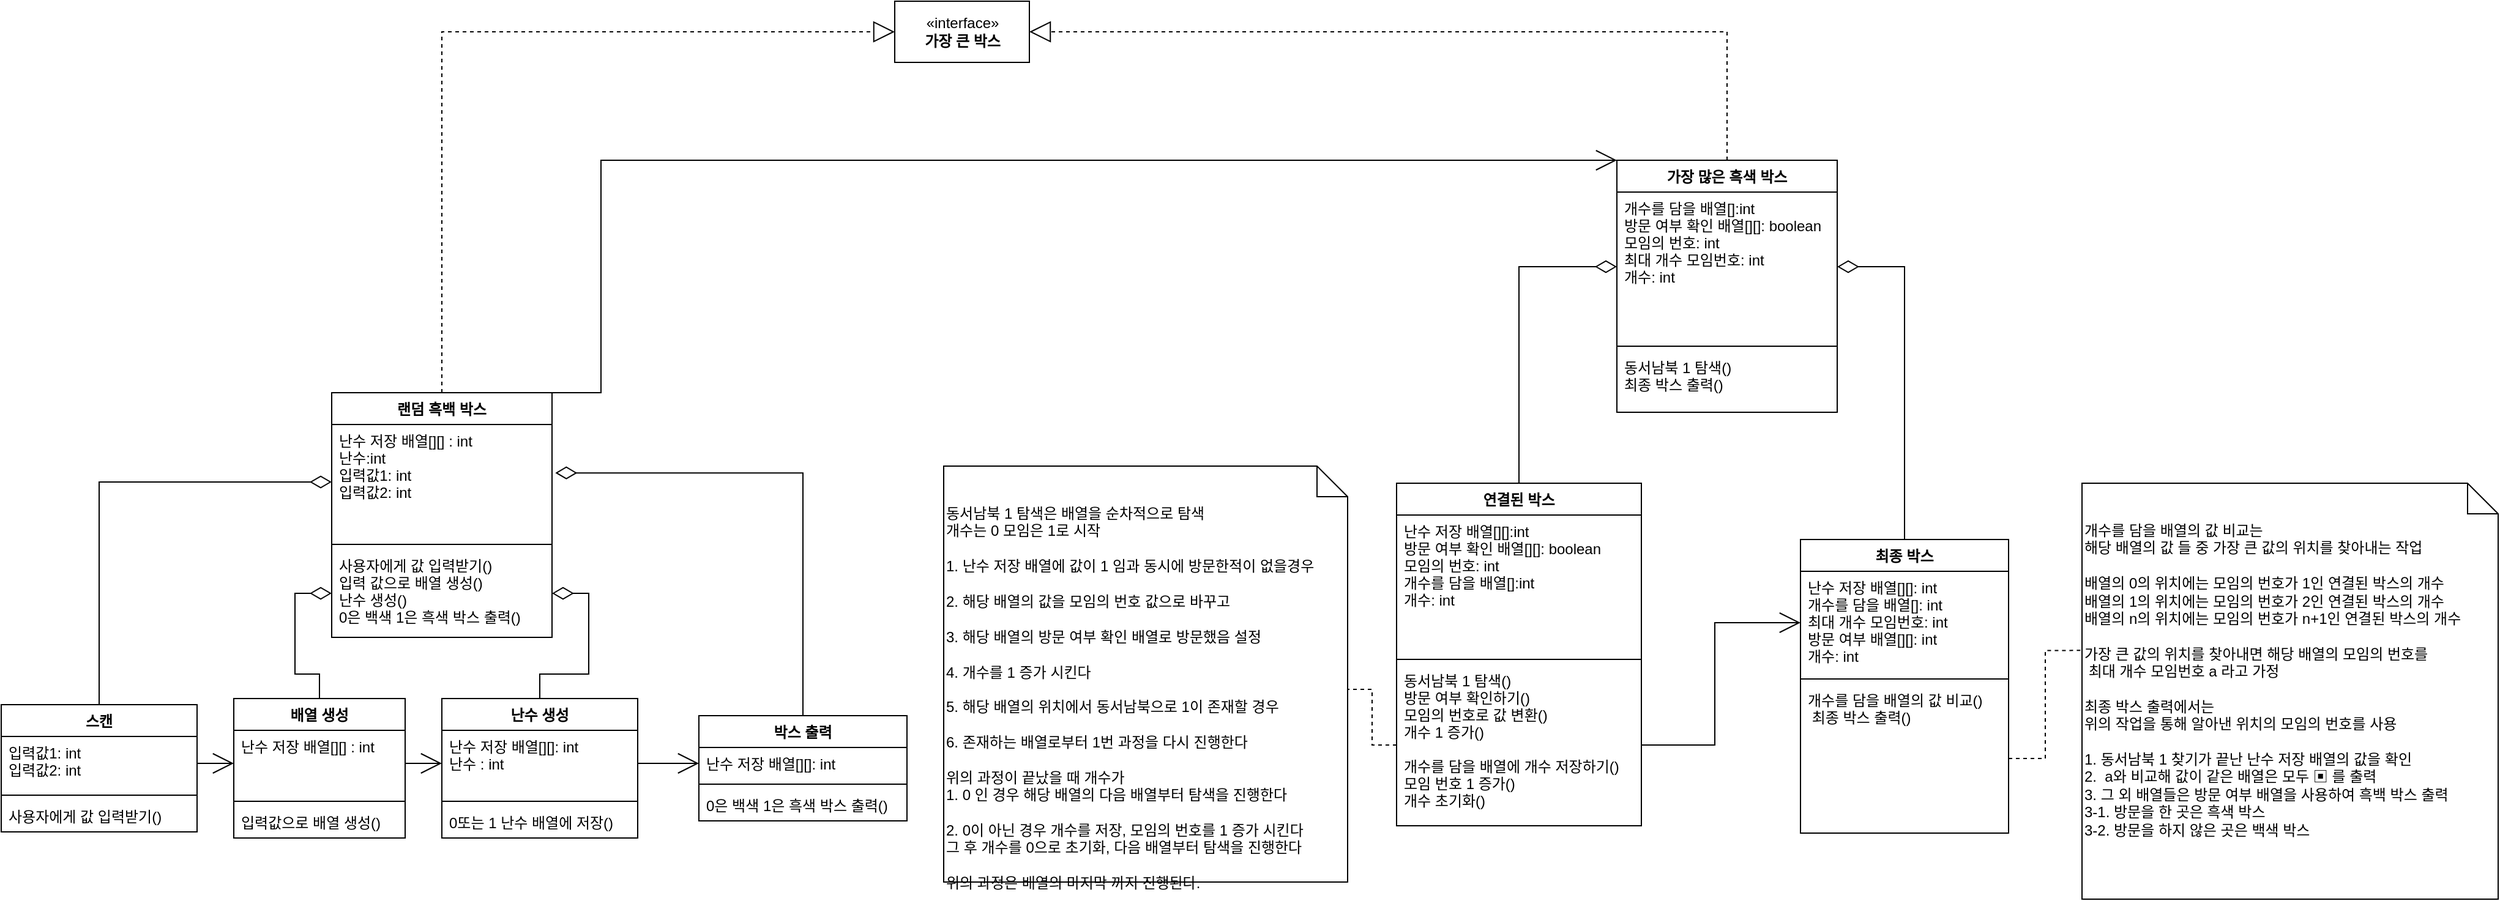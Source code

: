 <mxfile version="15.6.8" type="github">
  <diagram id="C5RBs43oDa-KdzZeNtuy" name="Page-1">
    <mxGraphModel dx="5178" dy="1075" grid="1" gridSize="10" guides="1" tooltips="1" connect="1" arrows="1" fold="1" page="1" pageScale="1" pageWidth="1169" pageHeight="827" math="0" shadow="0">
      <root>
        <mxCell id="WIyWlLk6GJQsqaUBKTNV-0" />
        <mxCell id="WIyWlLk6GJQsqaUBKTNV-1" parent="WIyWlLk6GJQsqaUBKTNV-0" />
        <mxCell id="ON9PcQcA4ECol6lR16BE-57" style="edgeStyle=orthogonalEdgeStyle;rounded=0;orthogonalLoop=1;jettySize=auto;html=1;exitX=0.5;exitY=0;exitDx=0;exitDy=0;fontSize=12;endArrow=block;endFill=0;endSize=15;entryX=1;entryY=0.5;entryDx=0;entryDy=0;dashed=1;" edge="1" parent="WIyWlLk6GJQsqaUBKTNV-1" source="BfTfpMbQ1nF5UIR1eAzd-12" target="ON9PcQcA4ECol6lR16BE-87">
          <mxGeometry relative="1" as="geometry">
            <mxPoint x="-2980" y="130" as="targetPoint" />
          </mxGeometry>
        </mxCell>
        <mxCell id="BfTfpMbQ1nF5UIR1eAzd-12" value="가장 많은 흑색 박스" style="swimlane;fontStyle=1;align=center;verticalAlign=top;childLayout=stackLayout;horizontal=1;startSize=26;horizontalStack=0;resizeParent=1;resizeParentMax=0;resizeLast=0;collapsible=1;marginBottom=0;" parent="WIyWlLk6GJQsqaUBKTNV-1" vertex="1">
          <mxGeometry x="-2070" y="177" width="180" height="206" as="geometry" />
        </mxCell>
        <mxCell id="BfTfpMbQ1nF5UIR1eAzd-13" value="개수를 담을 배열[]:int&#xa;방문 여부 확인 배열[][]: boolean&#xa;모임의 번호: int&#xa;최대 개수 모임번호: int&#xa;개수: int" style="text;strokeColor=none;fillColor=none;align=left;verticalAlign=top;spacingLeft=4;spacingRight=4;overflow=hidden;rotatable=0;points=[[0,0.5],[1,0.5]];portConstraint=eastwest;" parent="BfTfpMbQ1nF5UIR1eAzd-12" vertex="1">
          <mxGeometry y="26" width="180" height="122" as="geometry" />
        </mxCell>
        <mxCell id="BfTfpMbQ1nF5UIR1eAzd-14" value="" style="line;strokeWidth=1;fillColor=none;align=left;verticalAlign=middle;spacingTop=-1;spacingLeft=3;spacingRight=3;rotatable=0;labelPosition=right;points=[];portConstraint=eastwest;" parent="BfTfpMbQ1nF5UIR1eAzd-12" vertex="1">
          <mxGeometry y="148" width="180" height="8" as="geometry" />
        </mxCell>
        <mxCell id="BfTfpMbQ1nF5UIR1eAzd-15" value="동서남북 1 탐색()&#xa;최종 박스 출력()" style="text;strokeColor=none;fillColor=none;align=left;verticalAlign=top;spacingLeft=4;spacingRight=4;overflow=hidden;rotatable=0;points=[[0,0.5],[1,0.5]];portConstraint=eastwest;" parent="BfTfpMbQ1nF5UIR1eAzd-12" vertex="1">
          <mxGeometry y="156" width="180" height="50" as="geometry" />
        </mxCell>
        <mxCell id="ON9PcQcA4ECol6lR16BE-48" style="edgeStyle=orthogonalEdgeStyle;rounded=0;orthogonalLoop=1;jettySize=auto;html=1;exitX=0.5;exitY=0;exitDx=0;exitDy=0;entryX=0;entryY=0.5;entryDx=0;entryDy=0;fontSize=12;endArrow=diamondThin;endFill=0;endSize=15;" edge="1" parent="WIyWlLk6GJQsqaUBKTNV-1" source="ON9PcQcA4ECol6lR16BE-0" target="BfTfpMbQ1nF5UIR1eAzd-13">
          <mxGeometry relative="1" as="geometry" />
        </mxCell>
        <mxCell id="ON9PcQcA4ECol6lR16BE-0" value="연결된 박스" style="swimlane;fontStyle=1;align=center;verticalAlign=top;childLayout=stackLayout;horizontal=1;startSize=26;horizontalStack=0;resizeParent=1;resizeParentMax=0;resizeLast=0;collapsible=1;marginBottom=0;" vertex="1" parent="WIyWlLk6GJQsqaUBKTNV-1">
          <mxGeometry x="-2250" y="441" width="200" height="280" as="geometry" />
        </mxCell>
        <mxCell id="ON9PcQcA4ECol6lR16BE-1" value="난수 저장 배열[][]:int&#xa;방문 여부 확인 배열[][]: boolean&#xa;모임의 번호: int&#xa;개수를 담을 배열[]:int&#xa;개수: int" style="text;strokeColor=none;fillColor=none;align=left;verticalAlign=top;spacingLeft=4;spacingRight=4;overflow=hidden;rotatable=0;points=[[0,0.5],[1,0.5]];portConstraint=eastwest;" vertex="1" parent="ON9PcQcA4ECol6lR16BE-0">
          <mxGeometry y="26" width="200" height="114" as="geometry" />
        </mxCell>
        <mxCell id="ON9PcQcA4ECol6lR16BE-2" value="" style="line;strokeWidth=1;fillColor=none;align=left;verticalAlign=middle;spacingTop=-1;spacingLeft=3;spacingRight=3;rotatable=0;labelPosition=right;points=[];portConstraint=eastwest;" vertex="1" parent="ON9PcQcA4ECol6lR16BE-0">
          <mxGeometry y="140" width="200" height="8" as="geometry" />
        </mxCell>
        <mxCell id="ON9PcQcA4ECol6lR16BE-3" value="동서남북 1 탐색()&#xa;방문 여부 확인하기()&#xa;모임의 번호로 값 변환()&#xa;개수 1 증가()&#xa;&#xa;개수를 담을 배열에 개수 저장하기()&#xa;모임 번호 1 증가()&#xa;개수 초기화()" style="text;strokeColor=none;fillColor=none;align=left;verticalAlign=top;spacingLeft=4;spacingRight=4;overflow=hidden;rotatable=0;points=[[0,0.5],[1,0.5]];portConstraint=eastwest;" vertex="1" parent="ON9PcQcA4ECol6lR16BE-0">
          <mxGeometry y="148" width="200" height="132" as="geometry" />
        </mxCell>
        <mxCell id="ON9PcQcA4ECol6lR16BE-53" style="edgeStyle=orthogonalEdgeStyle;rounded=0;orthogonalLoop=1;jettySize=auto;html=1;exitX=0.5;exitY=0;exitDx=0;exitDy=0;entryX=1;entryY=0.5;entryDx=0;entryDy=0;fontSize=12;endArrow=diamondThin;endFill=0;endSize=15;" edge="1" parent="WIyWlLk6GJQsqaUBKTNV-1" source="ON9PcQcA4ECol6lR16BE-16" target="BfTfpMbQ1nF5UIR1eAzd-13">
          <mxGeometry relative="1" as="geometry" />
        </mxCell>
        <mxCell id="ON9PcQcA4ECol6lR16BE-16" value="최종 박스" style="swimlane;fontStyle=1;align=center;verticalAlign=top;childLayout=stackLayout;horizontal=1;startSize=26;horizontalStack=0;resizeParent=1;resizeParentMax=0;resizeLast=0;collapsible=1;marginBottom=0;" vertex="1" parent="WIyWlLk6GJQsqaUBKTNV-1">
          <mxGeometry x="-1920" y="487" width="170" height="240" as="geometry" />
        </mxCell>
        <mxCell id="ON9PcQcA4ECol6lR16BE-17" value="난수 저장 배열[][]: int&#xa;개수를 담을 배열[]: int&#xa;최대 개수 모임번호: int&#xa;방문 여부 배열[][]: int&#xa;개수: int" style="text;strokeColor=none;fillColor=none;align=left;verticalAlign=top;spacingLeft=4;spacingRight=4;overflow=hidden;rotatable=0;points=[[0,0.5],[1,0.5]];portConstraint=eastwest;" vertex="1" parent="ON9PcQcA4ECol6lR16BE-16">
          <mxGeometry y="26" width="170" height="84" as="geometry" />
        </mxCell>
        <mxCell id="ON9PcQcA4ECol6lR16BE-18" value="" style="line;strokeWidth=1;fillColor=none;align=left;verticalAlign=middle;spacingTop=-1;spacingLeft=3;spacingRight=3;rotatable=0;labelPosition=right;points=[];portConstraint=eastwest;" vertex="1" parent="ON9PcQcA4ECol6lR16BE-16">
          <mxGeometry y="110" width="170" height="8" as="geometry" />
        </mxCell>
        <mxCell id="ON9PcQcA4ECol6lR16BE-19" value="개수를 담을 배열의 값 비교()&#xa; 최종 박스 출력()  &#xa;" style="text;strokeColor=none;fillColor=none;align=left;verticalAlign=top;spacingLeft=4;spacingRight=4;overflow=hidden;rotatable=0;points=[[0,0.5],[1,0.5]];portConstraint=eastwest;" vertex="1" parent="ON9PcQcA4ECol6lR16BE-16">
          <mxGeometry y="118" width="170" height="122" as="geometry" />
        </mxCell>
        <mxCell id="ON9PcQcA4ECol6lR16BE-29" value="&lt;font style=&quot;font-size: 12px&quot;&gt;동서남북 1 탐색은 배열을 순차적으로 탐색&lt;br&gt;개수는 0 모임은 1로 시작&lt;br&gt;&lt;br&gt;1. 난수 저장 배열에 값이 1 임과 동시에 방문한적이 없을경우&lt;br&gt;&lt;br&gt;2. 해당 배열의 값을 모임의 번호 값으로 바꾸고&lt;br&gt;&lt;br&gt;3. 해당 배열의 방문 여부 확인 배열로 방문했음 설정&lt;br&gt;&lt;br&gt;4. 개수를 1 증가 시킨다&lt;br&gt;&lt;br&gt;5. 해당 배열의 위치에서 동서남북으로 1이 존재할 경우&lt;br&gt;&lt;br&gt;6. 존재하는 배열로부터 1번 과정을 다시 진행한다&lt;br&gt;&lt;br&gt;위의 과정이 끝났을 때 개수가 &lt;br&gt;1. 0 인 경우 해당 배열의 다음 배열부터 탐색을 진행한다&lt;br&gt;&lt;br&gt;2. 0이 아닌 경우 개수를 저장, 모임의 번호를 1 증가 시킨다&lt;br&gt;그 후 개수를 0으로 초기화, 다음 배열부터 탐색을 진행한다&lt;br&gt;&lt;br&gt;위의 과정은 배열의 마지막 까지 진행된다.&lt;br&gt;&lt;/font&gt;" style="shape=note2;boundedLbl=1;whiteSpace=wrap;html=1;size=25;verticalAlign=top;align=left;fontSize=11;" vertex="1" parent="WIyWlLk6GJQsqaUBKTNV-1">
          <mxGeometry x="-2620" y="427" width="330" height="340" as="geometry" />
        </mxCell>
        <mxCell id="ON9PcQcA4ECol6lR16BE-44" style="rounded=0;orthogonalLoop=1;jettySize=auto;html=1;entryX=0;entryY=0;entryDx=330;entryDy=182.5;entryPerimeter=0;fontSize=12;endArrow=none;endFill=0;dashed=1;edgeStyle=orthogonalEdgeStyle;" edge="1" parent="WIyWlLk6GJQsqaUBKTNV-1" source="ON9PcQcA4ECol6lR16BE-3" target="ON9PcQcA4ECol6lR16BE-29">
          <mxGeometry relative="1" as="geometry" />
        </mxCell>
        <mxCell id="ON9PcQcA4ECol6lR16BE-45" value="&lt;font style=&quot;font-size: 12px&quot;&gt;개수를 담을 배열의 값 비교는&lt;br&gt;해당 배열의 값 들 중 가장 큰 값의 위치를 찾아내는 작업&lt;br&gt;&lt;br&gt;배열의 0의 위치에는 모임의 번호가 1인 연결된 박스의 개수&lt;br&gt;배열의 1의 위치에는 모임의 번호가 2인 연결된 박스의 개수&lt;br&gt;배열의 n의 위치에는 모임의 번호가 n+1인 연결된 박스의 개수&lt;br&gt;&lt;br&gt;가장 큰 값의 위치를 찾아내면 해당 배열의 모임의 번호를&lt;br&gt;&amp;nbsp;최대 개수 모임번호 a 라고 가정&lt;br&gt;&lt;br&gt;최종 박스 출력에서는&lt;br&gt;위의 작업을 통해 알아낸 위치의 모임의 번호를 사용&lt;br&gt;&lt;br&gt;1. 동서남북 1 찾기가 끝난 난수 저장 배열의 값을 확인&lt;br&gt;2.&amp;nbsp; a와 비교해 값이 같은 배열은 모두&amp;nbsp;&lt;span&gt;▣ 를 출력&lt;br&gt;&lt;/span&gt;3. 그 외 배열들은 방문 여부 배열을 사용하여 흑백 박스 출력&lt;br&gt;3-1. 방문을 한 곳은 흑색 박스&lt;br&gt;3-2. 방문을 하지 않은 곳은 백색 박스&lt;br&gt;&lt;br&gt;&lt;/font&gt;" style="shape=note2;boundedLbl=1;whiteSpace=wrap;html=1;size=25;verticalAlign=top;align=left;fontSize=11;" vertex="1" parent="WIyWlLk6GJQsqaUBKTNV-1">
          <mxGeometry x="-1690" y="441" width="340" height="340" as="geometry" />
        </mxCell>
        <mxCell id="ON9PcQcA4ECol6lR16BE-46" style="rounded=0;orthogonalLoop=1;jettySize=auto;html=1;exitX=1;exitY=0.5;exitDx=0;exitDy=0;entryX=0.005;entryY=0.402;entryDx=0;entryDy=0;entryPerimeter=0;fontSize=12;endArrow=none;endFill=0;dashed=1;edgeStyle=orthogonalEdgeStyle;" edge="1" parent="WIyWlLk6GJQsqaUBKTNV-1" source="ON9PcQcA4ECol6lR16BE-19" target="ON9PcQcA4ECol6lR16BE-45">
          <mxGeometry relative="1" as="geometry">
            <mxPoint x="-2330" y="711.0" as="sourcePoint" />
            <mxPoint x="-2270" y="621.0" as="targetPoint" />
          </mxGeometry>
        </mxCell>
        <mxCell id="ON9PcQcA4ECol6lR16BE-52" style="edgeStyle=orthogonalEdgeStyle;rounded=0;orthogonalLoop=1;jettySize=auto;html=1;exitX=1;exitY=0.5;exitDx=0;exitDy=0;fontSize=12;endArrow=open;endFill=0;endSize=15;" edge="1" parent="WIyWlLk6GJQsqaUBKTNV-1" source="ON9PcQcA4ECol6lR16BE-3" target="ON9PcQcA4ECol6lR16BE-17">
          <mxGeometry relative="1" as="geometry" />
        </mxCell>
        <mxCell id="ON9PcQcA4ECol6lR16BE-86" style="edgeStyle=orthogonalEdgeStyle;rounded=0;orthogonalLoop=1;jettySize=auto;html=1;exitX=0.5;exitY=0;exitDx=0;exitDy=0;fontSize=12;endArrow=block;endFill=0;endSize=15;dashed=1;entryX=0;entryY=0.5;entryDx=0;entryDy=0;" edge="1" parent="WIyWlLk6GJQsqaUBKTNV-1" source="ON9PcQcA4ECol6lR16BE-58" target="ON9PcQcA4ECol6lR16BE-87">
          <mxGeometry relative="1" as="geometry">
            <mxPoint x="-2840" y="337" as="targetPoint" />
          </mxGeometry>
        </mxCell>
        <mxCell id="ON9PcQcA4ECol6lR16BE-88" style="edgeStyle=orthogonalEdgeStyle;rounded=0;orthogonalLoop=1;jettySize=auto;html=1;exitX=1;exitY=0;exitDx=0;exitDy=0;entryX=0;entryY=0;entryDx=0;entryDy=0;fontSize=12;endArrow=open;endFill=0;endSize=15;strokeWidth=1;" edge="1" parent="WIyWlLk6GJQsqaUBKTNV-1" source="ON9PcQcA4ECol6lR16BE-58" target="BfTfpMbQ1nF5UIR1eAzd-12">
          <mxGeometry relative="1" as="geometry">
            <Array as="points">
              <mxPoint x="-2900" y="367" />
              <mxPoint x="-2900" y="177" />
            </Array>
          </mxGeometry>
        </mxCell>
        <mxCell id="ON9PcQcA4ECol6lR16BE-58" value="랜덤 흑백 박스" style="swimlane;fontStyle=1;align=center;verticalAlign=top;childLayout=stackLayout;horizontal=1;startSize=26;horizontalStack=0;resizeParent=1;resizeParentMax=0;resizeLast=0;collapsible=1;marginBottom=0;" vertex="1" parent="WIyWlLk6GJQsqaUBKTNV-1">
          <mxGeometry x="-3120" y="367" width="180" height="200" as="geometry" />
        </mxCell>
        <mxCell id="ON9PcQcA4ECol6lR16BE-59" value="난수 저장 배열[][] : int&#xa;난수:int&#xa;입력값1: int&#xa;입력값2: int" style="text;strokeColor=none;fillColor=none;align=left;verticalAlign=top;spacingLeft=4;spacingRight=4;overflow=hidden;rotatable=0;points=[[0,0.5],[1,0.5]];portConstraint=eastwest;" vertex="1" parent="ON9PcQcA4ECol6lR16BE-58">
          <mxGeometry y="26" width="180" height="94" as="geometry" />
        </mxCell>
        <mxCell id="ON9PcQcA4ECol6lR16BE-60" value="" style="line;strokeWidth=1;fillColor=none;align=left;verticalAlign=middle;spacingTop=-1;spacingLeft=3;spacingRight=3;rotatable=0;labelPosition=right;points=[];portConstraint=eastwest;" vertex="1" parent="ON9PcQcA4ECol6lR16BE-58">
          <mxGeometry y="120" width="180" height="8" as="geometry" />
        </mxCell>
        <mxCell id="ON9PcQcA4ECol6lR16BE-61" value="사용자에게 값 입력받기()&#xa;입력 값으로 배열 생성()&#xa;난수 생성()&#xa;0은 백색 1은 흑색 박스 출력()&#xa;" style="text;strokeColor=none;fillColor=none;align=left;verticalAlign=top;spacingLeft=4;spacingRight=4;overflow=hidden;rotatable=0;points=[[0,0.5],[1,0.5]];portConstraint=eastwest;" vertex="1" parent="ON9PcQcA4ECol6lR16BE-58">
          <mxGeometry y="128" width="180" height="72" as="geometry" />
        </mxCell>
        <mxCell id="ON9PcQcA4ECol6lR16BE-62" style="edgeStyle=orthogonalEdgeStyle;rounded=0;orthogonalLoop=1;jettySize=auto;html=1;exitX=0.5;exitY=0;exitDx=0;exitDy=0;entryX=1.015;entryY=0.421;entryDx=0;entryDy=0;entryPerimeter=0;fontSize=12;endArrow=diamondThin;endFill=0;endSize=15;" edge="1" parent="WIyWlLk6GJQsqaUBKTNV-1" source="ON9PcQcA4ECol6lR16BE-63" target="ON9PcQcA4ECol6lR16BE-59">
          <mxGeometry relative="1" as="geometry" />
        </mxCell>
        <mxCell id="ON9PcQcA4ECol6lR16BE-63" value="박스 출력" style="swimlane;fontStyle=1;align=center;verticalAlign=top;childLayout=stackLayout;horizontal=1;startSize=26;horizontalStack=0;resizeParent=1;resizeParentMax=0;resizeLast=0;collapsible=1;marginBottom=0;" vertex="1" parent="WIyWlLk6GJQsqaUBKTNV-1">
          <mxGeometry x="-2820" y="631" width="170" height="86" as="geometry" />
        </mxCell>
        <mxCell id="ON9PcQcA4ECol6lR16BE-64" value="난수 저장 배열[][]: int" style="text;strokeColor=none;fillColor=none;align=left;verticalAlign=top;spacingLeft=4;spacingRight=4;overflow=hidden;rotatable=0;points=[[0,0.5],[1,0.5]];portConstraint=eastwest;" vertex="1" parent="ON9PcQcA4ECol6lR16BE-63">
          <mxGeometry y="26" width="170" height="26" as="geometry" />
        </mxCell>
        <mxCell id="ON9PcQcA4ECol6lR16BE-65" value="" style="line;strokeWidth=1;fillColor=none;align=left;verticalAlign=middle;spacingTop=-1;spacingLeft=3;spacingRight=3;rotatable=0;labelPosition=right;points=[];portConstraint=eastwest;" vertex="1" parent="ON9PcQcA4ECol6lR16BE-63">
          <mxGeometry y="52" width="170" height="8" as="geometry" />
        </mxCell>
        <mxCell id="ON9PcQcA4ECol6lR16BE-66" value="0은 백색 1은 흑색 박스 출력()" style="text;strokeColor=none;fillColor=none;align=left;verticalAlign=top;spacingLeft=4;spacingRight=4;overflow=hidden;rotatable=0;points=[[0,0.5],[1,0.5]];portConstraint=eastwest;" vertex="1" parent="ON9PcQcA4ECol6lR16BE-63">
          <mxGeometry y="60" width="170" height="26" as="geometry" />
        </mxCell>
        <mxCell id="ON9PcQcA4ECol6lR16BE-67" style="edgeStyle=orthogonalEdgeStyle;rounded=0;orthogonalLoop=1;jettySize=auto;html=1;exitX=0.5;exitY=0;exitDx=0;exitDy=0;entryX=1;entryY=0.5;entryDx=0;entryDy=0;fontSize=12;endArrow=diamondThin;endFill=0;endSize=15;" edge="1" parent="WIyWlLk6GJQsqaUBKTNV-1" source="ON9PcQcA4ECol6lR16BE-68" target="ON9PcQcA4ECol6lR16BE-61">
          <mxGeometry relative="1" as="geometry" />
        </mxCell>
        <mxCell id="ON9PcQcA4ECol6lR16BE-68" value="난수 생성" style="swimlane;fontStyle=1;align=center;verticalAlign=top;childLayout=stackLayout;horizontal=1;startSize=26;horizontalStack=0;resizeParent=1;resizeParentMax=0;resizeLast=0;collapsible=1;marginBottom=0;" vertex="1" parent="WIyWlLk6GJQsqaUBKTNV-1">
          <mxGeometry x="-3030" y="617" width="160" height="114" as="geometry" />
        </mxCell>
        <mxCell id="ON9PcQcA4ECol6lR16BE-69" value="난수 저장 배열[][]: int&#xa;난수 : int" style="text;strokeColor=none;fillColor=none;align=left;verticalAlign=top;spacingLeft=4;spacingRight=4;overflow=hidden;rotatable=0;points=[[0,0.5],[1,0.5]];portConstraint=eastwest;" vertex="1" parent="ON9PcQcA4ECol6lR16BE-68">
          <mxGeometry y="26" width="160" height="54" as="geometry" />
        </mxCell>
        <mxCell id="ON9PcQcA4ECol6lR16BE-70" value="" style="line;strokeWidth=1;fillColor=none;align=left;verticalAlign=middle;spacingTop=-1;spacingLeft=3;spacingRight=3;rotatable=0;labelPosition=right;points=[];portConstraint=eastwest;" vertex="1" parent="ON9PcQcA4ECol6lR16BE-68">
          <mxGeometry y="80" width="160" height="8" as="geometry" />
        </mxCell>
        <mxCell id="ON9PcQcA4ECol6lR16BE-71" value="0또는 1 난수 배열에 저장()" style="text;strokeColor=none;fillColor=none;align=left;verticalAlign=top;spacingLeft=4;spacingRight=4;overflow=hidden;rotatable=0;points=[[0,0.5],[1,0.5]];portConstraint=eastwest;" vertex="1" parent="ON9PcQcA4ECol6lR16BE-68">
          <mxGeometry y="88" width="160" height="26" as="geometry" />
        </mxCell>
        <mxCell id="ON9PcQcA4ECol6lR16BE-72" style="edgeStyle=orthogonalEdgeStyle;rounded=0;orthogonalLoop=1;jettySize=auto;html=1;exitX=0.5;exitY=0;exitDx=0;exitDy=0;entryX=0;entryY=0.5;entryDx=0;entryDy=0;fontSize=12;endArrow=diamondThin;endFill=0;endSize=15;" edge="1" parent="WIyWlLk6GJQsqaUBKTNV-1" source="ON9PcQcA4ECol6lR16BE-73" target="ON9PcQcA4ECol6lR16BE-61">
          <mxGeometry relative="1" as="geometry" />
        </mxCell>
        <mxCell id="ON9PcQcA4ECol6lR16BE-73" value="배열 생성" style="swimlane;fontStyle=1;align=center;verticalAlign=top;childLayout=stackLayout;horizontal=1;startSize=26;horizontalStack=0;resizeParent=1;resizeParentMax=0;resizeLast=0;collapsible=1;marginBottom=0;" vertex="1" parent="WIyWlLk6GJQsqaUBKTNV-1">
          <mxGeometry x="-3200" y="617" width="140" height="114" as="geometry" />
        </mxCell>
        <mxCell id="ON9PcQcA4ECol6lR16BE-74" value="난수 저장 배열[][] : int" style="text;strokeColor=none;fillColor=none;align=left;verticalAlign=top;spacingLeft=4;spacingRight=4;overflow=hidden;rotatable=0;points=[[0,0.5],[1,0.5]];portConstraint=eastwest;" vertex="1" parent="ON9PcQcA4ECol6lR16BE-73">
          <mxGeometry y="26" width="140" height="54" as="geometry" />
        </mxCell>
        <mxCell id="ON9PcQcA4ECol6lR16BE-75" value="" style="line;strokeWidth=1;fillColor=none;align=left;verticalAlign=middle;spacingTop=-1;spacingLeft=3;spacingRight=3;rotatable=0;labelPosition=right;points=[];portConstraint=eastwest;" vertex="1" parent="ON9PcQcA4ECol6lR16BE-73">
          <mxGeometry y="80" width="140" height="8" as="geometry" />
        </mxCell>
        <mxCell id="ON9PcQcA4ECol6lR16BE-76" value="입력값으로 배열 생성()" style="text;strokeColor=none;fillColor=none;align=left;verticalAlign=top;spacingLeft=4;spacingRight=4;overflow=hidden;rotatable=0;points=[[0,0.5],[1,0.5]];portConstraint=eastwest;" vertex="1" parent="ON9PcQcA4ECol6lR16BE-73">
          <mxGeometry y="88" width="140" height="26" as="geometry" />
        </mxCell>
        <mxCell id="ON9PcQcA4ECol6lR16BE-77" value="스캔" style="swimlane;fontStyle=1;align=center;verticalAlign=top;childLayout=stackLayout;horizontal=1;startSize=26;horizontalStack=0;resizeParent=1;resizeParentMax=0;resizeLast=0;collapsible=1;marginBottom=0;fontSize=12;" vertex="1" parent="WIyWlLk6GJQsqaUBKTNV-1">
          <mxGeometry x="-3390" y="622" width="160" height="104" as="geometry" />
        </mxCell>
        <mxCell id="ON9PcQcA4ECol6lR16BE-78" value="입력값1: int&#xa;입력값2: int" style="text;strokeColor=none;fillColor=none;align=left;verticalAlign=top;spacingLeft=4;spacingRight=4;overflow=hidden;rotatable=0;points=[[0,0.5],[1,0.5]];portConstraint=eastwest;fontSize=12;" vertex="1" parent="ON9PcQcA4ECol6lR16BE-77">
          <mxGeometry y="26" width="160" height="44" as="geometry" />
        </mxCell>
        <mxCell id="ON9PcQcA4ECol6lR16BE-79" value="" style="line;strokeWidth=1;fillColor=none;align=left;verticalAlign=middle;spacingTop=-1;spacingLeft=3;spacingRight=3;rotatable=0;labelPosition=right;points=[];portConstraint=eastwest;fontSize=12;" vertex="1" parent="ON9PcQcA4ECol6lR16BE-77">
          <mxGeometry y="70" width="160" height="8" as="geometry" />
        </mxCell>
        <mxCell id="ON9PcQcA4ECol6lR16BE-80" value="사용자에게 값 입력받기()" style="text;strokeColor=none;fillColor=none;align=left;verticalAlign=top;spacingLeft=4;spacingRight=4;overflow=hidden;rotatable=0;points=[[0,0.5],[1,0.5]];portConstraint=eastwest;fontSize=12;" vertex="1" parent="ON9PcQcA4ECol6lR16BE-77">
          <mxGeometry y="78" width="160" height="26" as="geometry" />
        </mxCell>
        <mxCell id="ON9PcQcA4ECol6lR16BE-81" style="edgeStyle=orthogonalEdgeStyle;rounded=0;orthogonalLoop=1;jettySize=auto;html=1;exitX=0.5;exitY=0;exitDx=0;exitDy=0;entryX=0;entryY=0.5;entryDx=0;entryDy=0;fontSize=12;endArrow=diamondThin;endFill=0;endSize=15;" edge="1" parent="WIyWlLk6GJQsqaUBKTNV-1" source="ON9PcQcA4ECol6lR16BE-77" target="ON9PcQcA4ECol6lR16BE-59">
          <mxGeometry relative="1" as="geometry" />
        </mxCell>
        <mxCell id="ON9PcQcA4ECol6lR16BE-82" style="edgeStyle=orthogonalEdgeStyle;rounded=0;orthogonalLoop=1;jettySize=auto;html=1;exitX=1;exitY=0.5;exitDx=0;exitDy=0;entryX=0;entryY=0.5;entryDx=0;entryDy=0;fontSize=12;endArrow=open;endFill=0;endSize=15;" edge="1" parent="WIyWlLk6GJQsqaUBKTNV-1" source="ON9PcQcA4ECol6lR16BE-78" target="ON9PcQcA4ECol6lR16BE-74">
          <mxGeometry relative="1" as="geometry" />
        </mxCell>
        <mxCell id="ON9PcQcA4ECol6lR16BE-83" style="edgeStyle=orthogonalEdgeStyle;rounded=0;orthogonalLoop=1;jettySize=auto;html=1;exitX=1;exitY=0.5;exitDx=0;exitDy=0;entryX=0;entryY=0.5;entryDx=0;entryDy=0;fontSize=12;endArrow=open;endFill=0;endSize=15;" edge="1" parent="WIyWlLk6GJQsqaUBKTNV-1" source="ON9PcQcA4ECol6lR16BE-74" target="ON9PcQcA4ECol6lR16BE-69">
          <mxGeometry relative="1" as="geometry" />
        </mxCell>
        <mxCell id="ON9PcQcA4ECol6lR16BE-84" style="edgeStyle=orthogonalEdgeStyle;rounded=0;orthogonalLoop=1;jettySize=auto;html=1;exitX=1;exitY=0.5;exitDx=0;exitDy=0;entryX=0;entryY=0.5;entryDx=0;entryDy=0;fontSize=12;endArrow=open;endFill=0;endSize=15;" edge="1" parent="WIyWlLk6GJQsqaUBKTNV-1" source="ON9PcQcA4ECol6lR16BE-69" target="ON9PcQcA4ECol6lR16BE-64">
          <mxGeometry relative="1" as="geometry" />
        </mxCell>
        <mxCell id="ON9PcQcA4ECol6lR16BE-87" value="«interface»&lt;br&gt;&lt;b&gt;가장 큰 박스&lt;/b&gt;" style="html=1;fontSize=12;align=center;" vertex="1" parent="WIyWlLk6GJQsqaUBKTNV-1">
          <mxGeometry x="-2660" y="47" width="110" height="50" as="geometry" />
        </mxCell>
      </root>
    </mxGraphModel>
  </diagram>
</mxfile>

